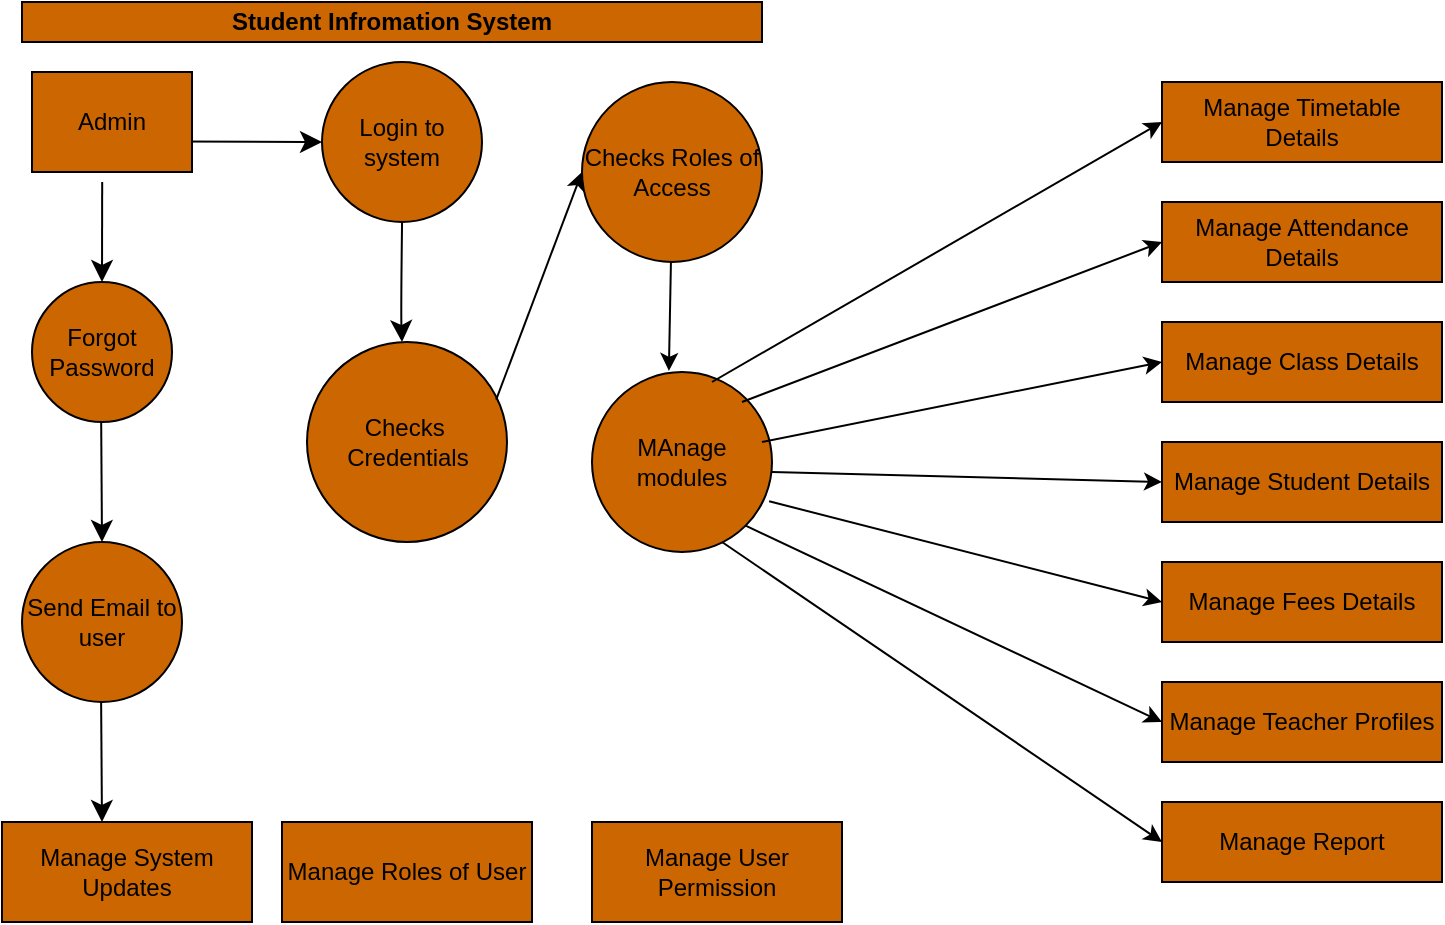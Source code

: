 <mxfile version="28.0.7">
  <diagram name="Page-1" id="ZSEAcTfa0QU76BoF_Xv9">
    <mxGraphModel dx="1830" dy="803" grid="1" gridSize="10" guides="1" tooltips="1" connect="1" arrows="1" fold="1" page="1" pageScale="1" pageWidth="850" pageHeight="1100" math="0" shadow="0">
      <root>
        <mxCell id="0" />
        <mxCell id="1" parent="0" />
        <mxCell id="to_MpL1wSGInp0MJtWkT-1" value="&lt;b&gt;Student Infromation System&lt;/b&gt;" style="rounded=0;whiteSpace=wrap;html=1;fillColor=#CC6600;" parent="1" vertex="1">
          <mxGeometry x="30" y="20" width="370" height="20" as="geometry" />
        </mxCell>
        <mxCell id="to_MpL1wSGInp0MJtWkT-7" value="" style="endArrow=classic;html=1;rounded=0;fontSize=12;startSize=8;endSize=8;curved=1;fillColor=#CC6600;" parent="1" edge="1">
          <mxGeometry width="50" height="50" relative="1" as="geometry">
            <mxPoint x="110" y="89.73" as="sourcePoint" />
            <mxPoint x="180" y="90" as="targetPoint" />
          </mxGeometry>
        </mxCell>
        <mxCell id="to_MpL1wSGInp0MJtWkT-8" value="Login to system" style="ellipse;whiteSpace=wrap;html=1;aspect=fixed;fillColor=#CC6600;" parent="1" vertex="1">
          <mxGeometry x="180" y="50" width="80" height="80" as="geometry" />
        </mxCell>
        <mxCell id="to_MpL1wSGInp0MJtWkT-9" value="Checks Roles of Access" style="ellipse;whiteSpace=wrap;html=1;aspect=fixed;fillColor=#CC6600;" parent="1" vertex="1">
          <mxGeometry x="310" y="60" width="90" height="90" as="geometry" />
        </mxCell>
        <mxCell id="to_MpL1wSGInp0MJtWkT-25" value="" style="endArrow=classic;html=1;rounded=0;fontSize=12;startSize=8;endSize=8;curved=1;fillColor=#CC6600;" parent="1" edge="1">
          <mxGeometry width="50" height="50" relative="1" as="geometry">
            <mxPoint x="70.09" y="110" as="sourcePoint" />
            <mxPoint x="70" y="160" as="targetPoint" />
          </mxGeometry>
        </mxCell>
        <mxCell id="to_MpL1wSGInp0MJtWkT-26" value="Forgot Password" style="ellipse;whiteSpace=wrap;html=1;aspect=fixed;fillColor=#CC6600;" parent="1" vertex="1">
          <mxGeometry x="35" y="160" width="70" height="70" as="geometry" />
        </mxCell>
        <mxCell id="to_MpL1wSGInp0MJtWkT-29" value="" style="endArrow=classic;html=1;rounded=0;fontSize=12;startSize=8;endSize=8;curved=1;fillColor=#CC6600;" parent="1" edge="1">
          <mxGeometry width="50" height="50" relative="1" as="geometry">
            <mxPoint x="69.59" y="230" as="sourcePoint" />
            <mxPoint x="70" y="290" as="targetPoint" />
          </mxGeometry>
        </mxCell>
        <mxCell id="to_MpL1wSGInp0MJtWkT-31" value="" style="endArrow=classic;html=1;rounded=0;fontSize=12;startSize=8;endSize=8;curved=1;fillColor=#CC6600;" parent="1" edge="1">
          <mxGeometry width="50" height="50" relative="1" as="geometry">
            <mxPoint x="69.56" y="370" as="sourcePoint" />
            <mxPoint x="70" y="430" as="targetPoint" />
          </mxGeometry>
        </mxCell>
        <mxCell id="to_MpL1wSGInp0MJtWkT-32" value="Checks&amp;nbsp;&lt;div&gt;Credentials&lt;/div&gt;" style="ellipse;whiteSpace=wrap;html=1;aspect=fixed;fillColor=#CC6600;" parent="1" vertex="1">
          <mxGeometry x="172.5" y="190" width="100" height="100" as="geometry" />
        </mxCell>
        <mxCell id="to_MpL1wSGInp0MJtWkT-33" value="" style="endArrow=classic;html=1;rounded=0;fontSize=12;startSize=8;endSize=8;curved=1;fillColor=#CC6600;" parent="1" edge="1">
          <mxGeometry width="50" height="50" relative="1" as="geometry">
            <mxPoint x="220.03" y="130" as="sourcePoint" />
            <mxPoint x="220" y="190" as="targetPoint" />
            <Array as="points">
              <mxPoint x="219.47" y="175" />
              <mxPoint x="220" y="190" />
            </Array>
          </mxGeometry>
        </mxCell>
        <mxCell id="to_MpL1wSGInp0MJtWkT-34" value="MAnage modules" style="ellipse;whiteSpace=wrap;html=1;aspect=fixed;fillColor=#CC6600;" parent="1" vertex="1">
          <mxGeometry x="315" y="205" width="90" height="90" as="geometry" />
        </mxCell>
        <mxCell id="3oxbvbiiDGey4lFmMGMX-1" value="" style="endArrow=classic;html=1;rounded=0;entryX=0;entryY=0.5;entryDx=0;entryDy=0;exitX=0.946;exitY=0.288;exitDx=0;exitDy=0;exitPerimeter=0;fillColor=#CC6600;" parent="1" source="to_MpL1wSGInp0MJtWkT-32" target="to_MpL1wSGInp0MJtWkT-9" edge="1">
          <mxGeometry width="50" height="50" relative="1" as="geometry">
            <mxPoint x="270" y="215" as="sourcePoint" />
            <mxPoint x="300.0" y="90" as="targetPoint" />
          </mxGeometry>
        </mxCell>
        <mxCell id="3oxbvbiiDGey4lFmMGMX-2" value="Manage User Permission" style="rounded=0;whiteSpace=wrap;html=1;fillColor=#CC6600;" parent="1" vertex="1">
          <mxGeometry x="315" y="430" width="125" height="50" as="geometry" />
        </mxCell>
        <mxCell id="3oxbvbiiDGey4lFmMGMX-3" value="Manage Roles of User" style="rounded=0;whiteSpace=wrap;html=1;fillColor=#CC6600;" parent="1" vertex="1">
          <mxGeometry x="160" y="430" width="125" height="50" as="geometry" />
        </mxCell>
        <mxCell id="3oxbvbiiDGey4lFmMGMX-4" value="Manage Timetable Details" style="rounded=0;whiteSpace=wrap;html=1;fillColor=#CC6600;" parent="1" vertex="1">
          <mxGeometry x="600" y="60" width="140" height="40" as="geometry" />
        </mxCell>
        <mxCell id="3oxbvbiiDGey4lFmMGMX-5" value="Manage Report" style="rounded=0;whiteSpace=wrap;html=1;fillColor=#CC6600;" parent="1" vertex="1">
          <mxGeometry x="600" y="420" width="140" height="40" as="geometry" />
        </mxCell>
        <mxCell id="3oxbvbiiDGey4lFmMGMX-6" value="Manage Teacher Profiles" style="rounded=0;whiteSpace=wrap;html=1;fillColor=#CC6600;" parent="1" vertex="1">
          <mxGeometry x="600" y="360" width="140" height="40" as="geometry" />
        </mxCell>
        <mxCell id="3oxbvbiiDGey4lFmMGMX-7" value="Manage Fees Details" style="rounded=0;whiteSpace=wrap;html=1;fillColor=#CC6600;" parent="1" vertex="1">
          <mxGeometry x="600" y="300" width="140" height="40" as="geometry" />
        </mxCell>
        <mxCell id="3oxbvbiiDGey4lFmMGMX-8" value="Manage Student Details" style="rounded=0;whiteSpace=wrap;html=1;fillColor=#CC6600;" parent="1" vertex="1">
          <mxGeometry x="600" y="240" width="140" height="40" as="geometry" />
        </mxCell>
        <mxCell id="3oxbvbiiDGey4lFmMGMX-9" value="Manage Class Details" style="rounded=0;whiteSpace=wrap;html=1;fillColor=#CC6600;" parent="1" vertex="1">
          <mxGeometry x="600" y="180" width="140" height="40" as="geometry" />
        </mxCell>
        <mxCell id="3oxbvbiiDGey4lFmMGMX-10" value="Manage Attendance Details" style="rounded=0;whiteSpace=wrap;html=1;fillColor=#CC6600;" parent="1" vertex="1">
          <mxGeometry x="600" y="120" width="140" height="40" as="geometry" />
        </mxCell>
        <mxCell id="3oxbvbiiDGey4lFmMGMX-17" value="" style="endArrow=classic;html=1;rounded=0;entryX=0.427;entryY=-0.006;entryDx=0;entryDy=0;entryPerimeter=0;fillColor=#CC6600;" parent="1" target="to_MpL1wSGInp0MJtWkT-34" edge="1">
          <mxGeometry width="50" height="50" relative="1" as="geometry">
            <mxPoint x="354.47" y="150" as="sourcePoint" />
            <mxPoint x="354.47" y="230" as="targetPoint" />
          </mxGeometry>
        </mxCell>
        <mxCell id="3oxbvbiiDGey4lFmMGMX-18" value="" style="endArrow=classic;html=1;rounded=0;entryX=0;entryY=0.5;entryDx=0;entryDy=0;fillColor=#CC6600;" parent="1" target="3oxbvbiiDGey4lFmMGMX-4" edge="1">
          <mxGeometry width="50" height="50" relative="1" as="geometry">
            <mxPoint x="375" y="210" as="sourcePoint" />
            <mxPoint x="425" y="160" as="targetPoint" />
          </mxGeometry>
        </mxCell>
        <mxCell id="3oxbvbiiDGey4lFmMGMX-19" value="" style="endArrow=classic;html=1;rounded=0;entryX=0;entryY=0.5;entryDx=0;entryDy=0;fillColor=#CC6600;" parent="1" target="3oxbvbiiDGey4lFmMGMX-10" edge="1">
          <mxGeometry width="50" height="50" relative="1" as="geometry">
            <mxPoint x="390" y="220" as="sourcePoint" />
            <mxPoint x="440" y="170" as="targetPoint" />
          </mxGeometry>
        </mxCell>
        <mxCell id="3oxbvbiiDGey4lFmMGMX-20" value="" style="endArrow=classic;html=1;rounded=0;entryX=0;entryY=0.5;entryDx=0;entryDy=0;fillColor=#CC6600;" parent="1" target="3oxbvbiiDGey4lFmMGMX-9" edge="1">
          <mxGeometry width="50" height="50" relative="1" as="geometry">
            <mxPoint x="400" y="240" as="sourcePoint" />
            <mxPoint x="450" y="190" as="targetPoint" />
          </mxGeometry>
        </mxCell>
        <mxCell id="3oxbvbiiDGey4lFmMGMX-21" value="" style="endArrow=classic;html=1;rounded=0;entryX=0;entryY=0.5;entryDx=0;entryDy=0;fillColor=#CC6600;" parent="1" target="3oxbvbiiDGey4lFmMGMX-8" edge="1">
          <mxGeometry width="50" height="50" relative="1" as="geometry">
            <mxPoint x="405" y="255" as="sourcePoint" />
            <mxPoint x="455" y="205" as="targetPoint" />
          </mxGeometry>
        </mxCell>
        <mxCell id="3oxbvbiiDGey4lFmMGMX-23" value="" style="endArrow=classic;html=1;rounded=0;entryX=0;entryY=0.5;entryDx=0;entryDy=0;exitX=0.984;exitY=0.718;exitDx=0;exitDy=0;exitPerimeter=0;fillColor=#CC6600;" parent="1" source="to_MpL1wSGInp0MJtWkT-34" target="3oxbvbiiDGey4lFmMGMX-7" edge="1">
          <mxGeometry width="50" height="50" relative="1" as="geometry">
            <mxPoint x="410" y="270" as="sourcePoint" />
            <mxPoint x="455" y="220" as="targetPoint" />
          </mxGeometry>
        </mxCell>
        <mxCell id="3oxbvbiiDGey4lFmMGMX-24" value="" style="endArrow=classic;html=1;rounded=0;entryX=0;entryY=0.5;entryDx=0;entryDy=0;exitX=1;exitY=1;exitDx=0;exitDy=0;fillColor=#CC6600;" parent="1" source="to_MpL1wSGInp0MJtWkT-34" target="3oxbvbiiDGey4lFmMGMX-6" edge="1">
          <mxGeometry width="50" height="50" relative="1" as="geometry">
            <mxPoint x="390" y="285" as="sourcePoint" />
            <mxPoint x="440" y="235" as="targetPoint" />
          </mxGeometry>
        </mxCell>
        <mxCell id="3oxbvbiiDGey4lFmMGMX-25" value="" style="endArrow=classic;html=1;rounded=0;entryX=0;entryY=0.5;entryDx=0;entryDy=0;fillColor=#CC6600;" parent="1" target="3oxbvbiiDGey4lFmMGMX-5" edge="1">
          <mxGeometry width="50" height="50" relative="1" as="geometry">
            <mxPoint x="380" y="290" as="sourcePoint" />
            <mxPoint x="430" y="240" as="targetPoint" />
          </mxGeometry>
        </mxCell>
        <mxCell id="3oxbvbiiDGey4lFmMGMX-26" value="Send Email to user" style="ellipse;whiteSpace=wrap;html=1;aspect=fixed;fillColor=#CC6600;" parent="1" vertex="1">
          <mxGeometry x="30" y="290" width="80" height="80" as="geometry" />
        </mxCell>
        <mxCell id="3oxbvbiiDGey4lFmMGMX-27" value="Manage System Updates" style="rounded=0;whiteSpace=wrap;html=1;fillColor=#CC6600;" parent="1" vertex="1">
          <mxGeometry x="20" y="430" width="125" height="50" as="geometry" />
        </mxCell>
        <mxCell id="3oxbvbiiDGey4lFmMGMX-31" value="Admin" style="rounded=0;whiteSpace=wrap;html=1;strokeColor=#000000;fillColor=#CC6600;" parent="1" vertex="1">
          <mxGeometry x="35" y="55" width="80" height="50" as="geometry" />
        </mxCell>
      </root>
    </mxGraphModel>
  </diagram>
</mxfile>
